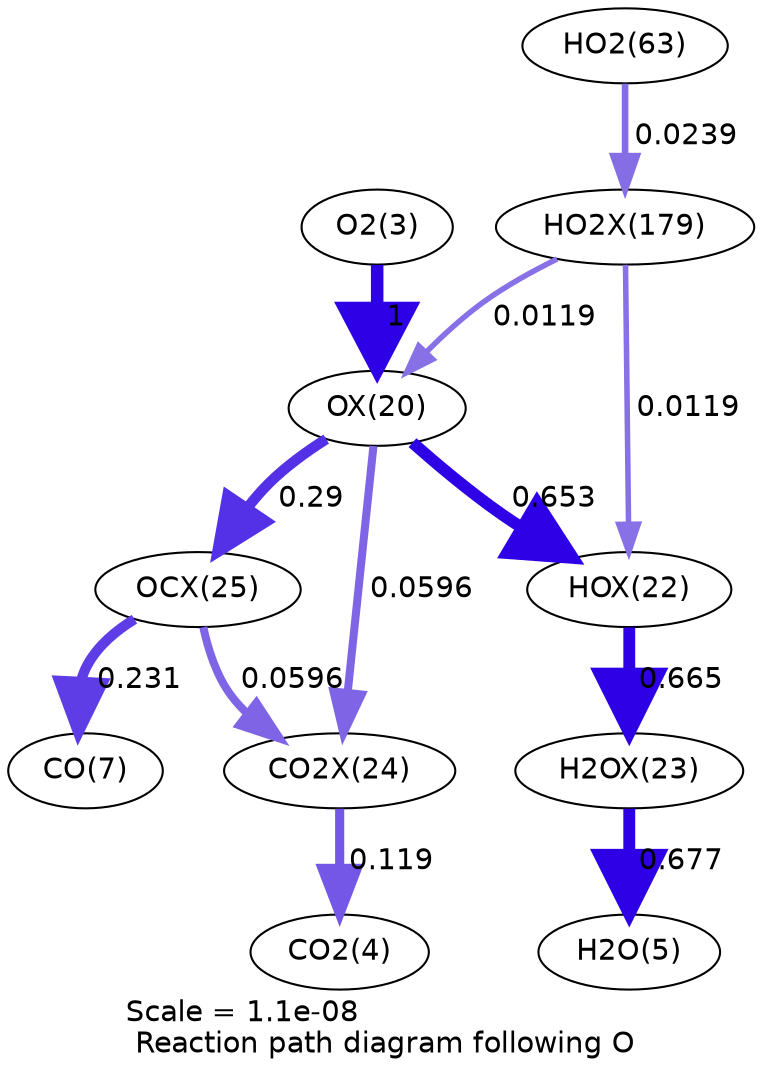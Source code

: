 digraph reaction_paths {
center=1;
s5 -> s62[fontname="Helvetica", penwidth=6, arrowsize=3, color="0.7, 1.5, 0.9"
, label=" 1"];
s62 -> s64[fontname="Helvetica", penwidth=5.68, arrowsize=2.84, color="0.7, 1.15, 0.9"
, label=" 0.653"];
s62 -> s67[fontname="Helvetica", penwidth=5.07, arrowsize=2.53, color="0.7, 0.79, 0.9"
, label=" 0.29"];
s62 -> s66[fontname="Helvetica", penwidth=3.87, arrowsize=1.94, color="0.7, 0.56, 0.9"
, label=" 0.0596"];
s82 -> s62[fontname="Helvetica", penwidth=2.66, arrowsize=1.33, color="0.7, 0.512, 0.9"
, label=" 0.0119"];
s64 -> s65[fontname="Helvetica", penwidth=5.69, arrowsize=2.85, color="0.7, 1.17, 0.9"
, label=" 0.665"];
s82 -> s64[fontname="Helvetica", penwidth=2.66, arrowsize=1.33, color="0.7, 0.512, 0.9"
, label=" 0.0119"];
s65 -> s7[fontname="Helvetica", penwidth=5.71, arrowsize=2.85, color="0.7, 1.18, 0.9"
, label=" 0.677"];
s67 -> s9[fontname="Helvetica", penwidth=4.89, arrowsize=2.45, color="0.7, 0.731, 0.9"
, label=" 0.231"];
s67 -> s66[fontname="Helvetica", penwidth=3.87, arrowsize=1.94, color="0.7, 0.56, 0.9"
, label=" 0.0596"];
s66 -> s6[fontname="Helvetica", penwidth=4.39, arrowsize=2.2, color="0.7, 0.619, 0.9"
, label=" 0.119"];
s28 -> s82[fontname="Helvetica", penwidth=3.18, arrowsize=1.59, color="0.7, 0.524, 0.9"
, label=" 0.0239"];
s5 [ fontname="Helvetica", label="O2(3)"];
s6 [ fontname="Helvetica", label="CO2(4)"];
s7 [ fontname="Helvetica", label="H2O(5)"];
s9 [ fontname="Helvetica", label="CO(7)"];
s28 [ fontname="Helvetica", label="HO2(63)"];
s62 [ fontname="Helvetica", label="OX(20)"];
s64 [ fontname="Helvetica", label="HOX(22)"];
s65 [ fontname="Helvetica", label="H2OX(23)"];
s66 [ fontname="Helvetica", label="CO2X(24)"];
s67 [ fontname="Helvetica", label="OCX(25)"];
s82 [ fontname="Helvetica", label="HO2X(179)"];
 label = "Scale = 1.1e-08\l Reaction path diagram following O";
 fontname = "Helvetica";
}
